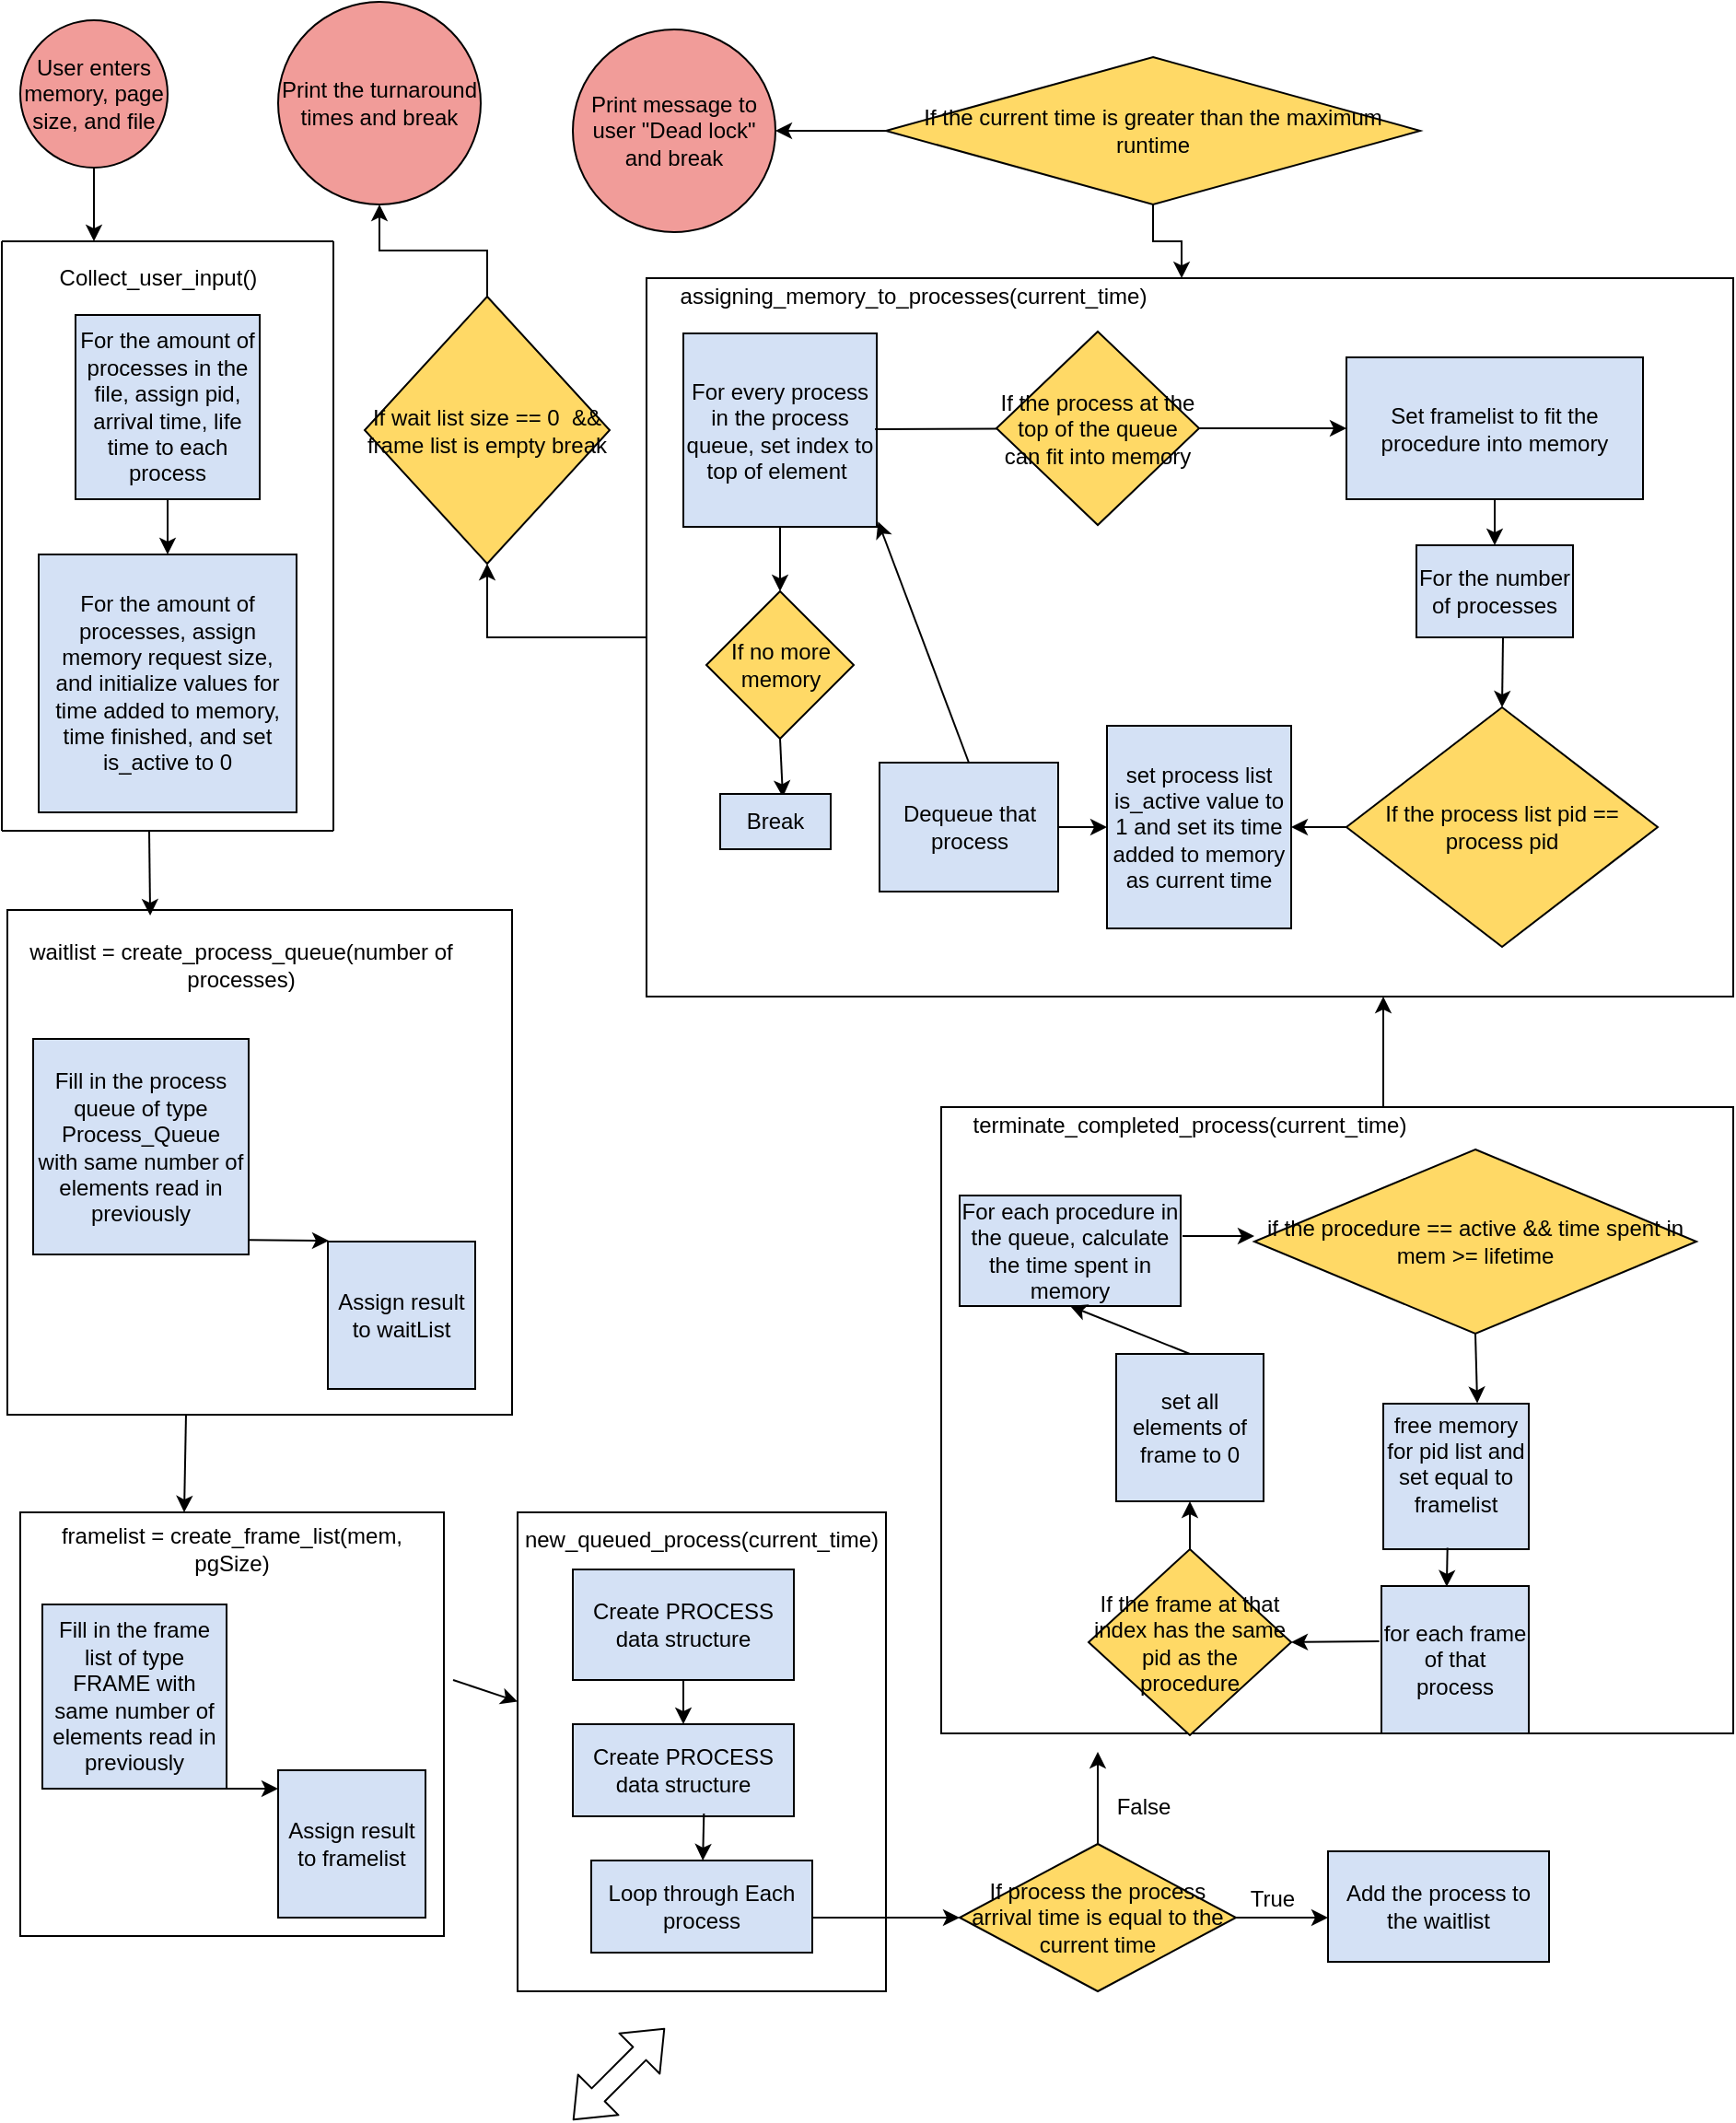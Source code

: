<mxfile version="12.3.9" type="google" pages="1"><diagram id="B0MRAwr1HZdrVawznznA" name="Page-1"><mxGraphModel dx="1306" dy="700" grid="1" gridSize="10" guides="1" tooltips="1" connect="1" arrows="1" fold="1" page="1" pageScale="1" pageWidth="850" pageHeight="1100" math="0" shadow="0"><root><mxCell id="0"/><mxCell id="1" parent="0"/><mxCell id="aJa3cYtfeXwOCvcIhi1T-1" value="User enters memory, page size, and file" style="ellipse;whiteSpace=wrap;html=1;aspect=fixed;fillColor=#F19C99;" vertex="1" parent="1"><mxGeometry x="20" y="20" width="80" height="80" as="geometry"/></mxCell><mxCell id="aJa3cYtfeXwOCvcIhi1T-2" value="For the amount of processes in the file, assign pid, arrival time, life time to each process" style="whiteSpace=wrap;html=1;aspect=fixed;fillColor=#D4E1F5;" vertex="1" parent="1"><mxGeometry x="50" y="180" width="100" height="100" as="geometry"/></mxCell><mxCell id="aJa3cYtfeXwOCvcIhi1T-3" value="For the amount of processes, assign memory request size, and initialize values for time added to memory, time finished, and set is_active to 0" style="whiteSpace=wrap;html=1;aspect=fixed;fillColor=#D4E1F5;" vertex="1" parent="1"><mxGeometry x="30" y="310" width="140" height="140" as="geometry"/></mxCell><mxCell id="aJa3cYtfeXwOCvcIhi1T-6" value="" style="endArrow=none;html=1;" edge="1" parent="1"><mxGeometry width="50" height="50" relative="1" as="geometry"><mxPoint x="10" y="460" as="sourcePoint"/><mxPoint x="190" y="460" as="targetPoint"/></mxGeometry></mxCell><mxCell id="aJa3cYtfeXwOCvcIhi1T-7" value="" style="endArrow=none;html=1;" edge="1" parent="1"><mxGeometry width="50" height="50" relative="1" as="geometry"><mxPoint x="10" y="140" as="sourcePoint"/><mxPoint x="190" y="140" as="targetPoint"/></mxGeometry></mxCell><mxCell id="aJa3cYtfeXwOCvcIhi1T-8" value="" style="endArrow=none;html=1;" edge="1" parent="1"><mxGeometry width="50" height="50" relative="1" as="geometry"><mxPoint x="10" y="140" as="sourcePoint"/><mxPoint x="10" y="460" as="targetPoint"/></mxGeometry></mxCell><mxCell id="aJa3cYtfeXwOCvcIhi1T-9" value="" style="endArrow=none;html=1;" edge="1" parent="1"><mxGeometry width="50" height="50" relative="1" as="geometry"><mxPoint x="190" y="140" as="sourcePoint"/><mxPoint x="190" y="460" as="targetPoint"/></mxGeometry></mxCell><mxCell id="aJa3cYtfeXwOCvcIhi1T-10" value="" style="endArrow=classic;html=1;exitX=0.5;exitY=1;exitDx=0;exitDy=0;entryX=0.5;entryY=0;entryDx=0;entryDy=0;" edge="1" parent="1" source="aJa3cYtfeXwOCvcIhi1T-2" target="aJa3cYtfeXwOCvcIhi1T-3"><mxGeometry width="50" height="50" relative="1" as="geometry"><mxPoint x="10" y="530" as="sourcePoint"/><mxPoint x="60" y="480" as="targetPoint"/></mxGeometry></mxCell><mxCell id="aJa3cYtfeXwOCvcIhi1T-11" value="" style="endArrow=classic;html=1;exitX=0.5;exitY=1;exitDx=0;exitDy=0;" edge="1" parent="1" source="aJa3cYtfeXwOCvcIhi1T-1"><mxGeometry width="50" height="50" relative="1" as="geometry"><mxPoint x="110" y="290" as="sourcePoint"/><mxPoint x="60" y="140" as="targetPoint"/></mxGeometry></mxCell><mxCell id="aJa3cYtfeXwOCvcIhi1T-12" value="Collect_user_input()" style="text;html=1;strokeColor=none;fillColor=none;align=center;verticalAlign=middle;whiteSpace=wrap;rounded=0;" vertex="1" parent="1"><mxGeometry x="20" y="150" width="150" height="20" as="geometry"/></mxCell><mxCell id="aJa3cYtfeXwOCvcIhi1T-13" value="" style="whiteSpace=wrap;html=1;aspect=fixed;" vertex="1" parent="1"><mxGeometry x="13" y="503" width="274" height="274" as="geometry"/></mxCell><mxCell id="aJa3cYtfeXwOCvcIhi1T-14" value="Fill in the process queue of type Process_Queue&lt;br&gt;with same number of elements read in previously" style="whiteSpace=wrap;html=1;aspect=fixed;fillColor=#D4E1F5;" vertex="1" parent="1"><mxGeometry x="27" y="573" width="117" height="117" as="geometry"/></mxCell><mxCell id="aJa3cYtfeXwOCvcIhi1T-17" value="waitlist = create_process_queue(number of processes)" style="text;html=1;strokeColor=none;fillColor=none;align=center;verticalAlign=middle;whiteSpace=wrap;rounded=0;" vertex="1" parent="1"><mxGeometry x="13" y="523" width="254" height="20" as="geometry"/></mxCell><mxCell id="aJa3cYtfeXwOCvcIhi1T-18" value="Assign result to waitList" style="whiteSpace=wrap;html=1;aspect=fixed;fillColor=#D4E1F5;" vertex="1" parent="1"><mxGeometry x="187" y="683" width="80" height="80" as="geometry"/></mxCell><mxCell id="aJa3cYtfeXwOCvcIhi1T-19" value="" style="endArrow=classic;html=1;exitX=1.001;exitY=0.933;exitDx=0;exitDy=0;exitPerimeter=0;entryX=0.006;entryY=-0.006;entryDx=0;entryDy=0;entryPerimeter=0;" edge="1" parent="1" source="aJa3cYtfeXwOCvcIhi1T-14" target="aJa3cYtfeXwOCvcIhi1T-18"><mxGeometry width="50" height="50" relative="1" as="geometry"><mxPoint x="117" y="713" as="sourcePoint"/><mxPoint x="167" y="663" as="targetPoint"/></mxGeometry></mxCell><mxCell id="aJa3cYtfeXwOCvcIhi1T-20" value="" style="endArrow=classic;html=1;entryX=0.283;entryY=0.011;entryDx=0;entryDy=0;entryPerimeter=0;" edge="1" parent="1" target="aJa3cYtfeXwOCvcIhi1T-13"><mxGeometry width="50" height="50" relative="1" as="geometry"><mxPoint x="90" y="460" as="sourcePoint"/><mxPoint x="120" y="450" as="targetPoint"/></mxGeometry></mxCell><mxCell id="aJa3cYtfeXwOCvcIhi1T-21" value="" style="whiteSpace=wrap;html=1;aspect=fixed;" vertex="1" parent="1"><mxGeometry x="20" y="830" width="230" height="230" as="geometry"/></mxCell><mxCell id="aJa3cYtfeXwOCvcIhi1T-22" value="framelist = create_frame_list(mem, pgSize)" style="text;html=1;strokeColor=none;fillColor=none;align=center;verticalAlign=middle;whiteSpace=wrap;rounded=0;" vertex="1" parent="1"><mxGeometry x="30" y="840" width="210" height="20" as="geometry"/></mxCell><mxCell id="aJa3cYtfeXwOCvcIhi1T-23" value="Fill in the frame list of type FRAME with same number of elements read in previously" style="whiteSpace=wrap;html=1;aspect=fixed;fillColor=#D4E1F5;" vertex="1" parent="1"><mxGeometry x="32" y="880" width="100" height="100" as="geometry"/></mxCell><mxCell id="aJa3cYtfeXwOCvcIhi1T-24" value="Assign result to framelist" style="whiteSpace=wrap;html=1;aspect=fixed;fillColor=#D4E1F5;" vertex="1" parent="1"><mxGeometry x="160" y="970" width="80" height="80" as="geometry"/></mxCell><mxCell id="aJa3cYtfeXwOCvcIhi1T-25" value="" style="endArrow=classic;html=1;entryX=0.006;entryY=-0.006;entryDx=0;entryDy=0;entryPerimeter=0;" edge="1" parent="1"><mxGeometry width="50" height="50" relative="1" as="geometry"><mxPoint x="130" y="980" as="sourcePoint"/><mxPoint x="159.98" y="980.02" as="targetPoint"/></mxGeometry></mxCell><mxCell id="aJa3cYtfeXwOCvcIhi1T-27" value="" style="endArrow=classic;html=1;exitX=0.354;exitY=0.998;exitDx=0;exitDy=0;exitPerimeter=0;" edge="1" parent="1" source="aJa3cYtfeXwOCvcIhi1T-13"><mxGeometry width="50" height="50" relative="1" as="geometry"><mxPoint x="100" y="820" as="sourcePoint"/><mxPoint x="109" y="830" as="targetPoint"/></mxGeometry></mxCell><mxCell id="aJa3cYtfeXwOCvcIhi1T-29" value="" style="rounded=0;whiteSpace=wrap;html=1;" vertex="1" parent="1"><mxGeometry x="290" y="830" width="200" height="260" as="geometry"/></mxCell><mxCell id="aJa3cYtfeXwOCvcIhi1T-30" value="" style="endArrow=classic;html=1;entryX=0;entryY=0.395;entryDx=0;entryDy=0;entryPerimeter=0;" edge="1" parent="1" target="aJa3cYtfeXwOCvcIhi1T-29"><mxGeometry width="50" height="50" relative="1" as="geometry"><mxPoint x="255" y="921" as="sourcePoint"/><mxPoint x="300" y="910" as="targetPoint"/></mxGeometry></mxCell><mxCell id="aJa3cYtfeXwOCvcIhi1T-31" value="new_queued_process(current_time)" style="text;html=1;strokeColor=none;fillColor=none;align=center;verticalAlign=middle;whiteSpace=wrap;rounded=0;" vertex="1" parent="1"><mxGeometry x="290" y="828" width="200" height="33" as="geometry"/></mxCell><mxCell id="aJa3cYtfeXwOCvcIhi1T-33" value="Create PROCESS data structure&lt;span style=&quot;color: rgba(0 , 0 , 0 , 0) ; font-family: monospace ; font-size: 0px ; white-space: nowrap&quot;&gt;%3CmxGraphModel%3E%3Croot%3E%3CmxCell%20id%3D%220%22%2F%3E%3CmxCell%20id%3D%221%22%20parent%3D%220%22%2F%3E%3CmxCell%20id%3D%222%22%20value%3D%22%22%20style%3D%22endArrow%3Dclassic%3Bhtml%3D1%3BentryX%3D0.283%3BentryY%3D0.011%3BentryDx%3D0%3BentryDy%3D0%3BentryPerimeter%3D0%3B%22%20edge%3D%221%22%20parent%3D%221%22%3E%3CmxGeometry%20width%3D%2250%22%20height%3D%2250%22%20relative%3D%221%22%20as%3D%22geometry%22%3E%3CmxPoint%20x%3D%2290%22%20y%3D%22460%22%20as%3D%22sourcePoint%22%2F%3E%3CmxPoint%20x%3D%2290.542%22%20y%3D%22506.014%22%20as%3D%22targetPoint%22%2F%3E%3C%2FmxGeometry%3E%3C%2FmxCell%3E%3C%2Froot%3E%3C%2FmxGraphModel%3E&lt;/span&gt;" style="rounded=0;whiteSpace=wrap;html=1;fillColor=#D4E1F5;" vertex="1" parent="1"><mxGeometry x="320" y="861" width="120" height="60" as="geometry"/></mxCell><mxCell id="aJa3cYtfeXwOCvcIhi1T-34" value="Loop through Each process" style="rounded=0;whiteSpace=wrap;html=1;fillColor=#D4E1F5;" vertex="1" parent="1"><mxGeometry x="330" y="1019" width="120" height="50" as="geometry"/></mxCell><mxCell id="aJa3cYtfeXwOCvcIhi1T-35" value="" style="endArrow=classic;html=1;exitX=0.5;exitY=1;exitDx=0;exitDy=0;entryX=0.5;entryY=0;entryDx=0;entryDy=0;" edge="1" parent="1" source="aJa3cYtfeXwOCvcIhi1T-33" target="aJa3cYtfeXwOCvcIhi1T-37"><mxGeometry width="50" height="50" relative="1" as="geometry"><mxPoint x="390" y="944" as="sourcePoint"/><mxPoint x="380" y="950" as="targetPoint"/></mxGeometry></mxCell><mxCell id="aJa3cYtfeXwOCvcIhi1T-36" value="If process the process arrival time is equal to the current time" style="rhombus;whiteSpace=wrap;html=1;fillColor=#FFD966;" vertex="1" parent="1"><mxGeometry x="530" y="1010" width="150" height="80" as="geometry"/></mxCell><mxCell id="aJa3cYtfeXwOCvcIhi1T-37" value="Create PROCESS data structure&lt;span style=&quot;color: rgba(0 , 0 , 0 , 0) ; font-family: monospace ; font-size: 0px ; white-space: nowrap&quot;&gt;%3CmxGraphModel%3E%3Croot%3E%3CmxCell%20id%3D%220%22%2F%3E%3CmxCell%20id%3D%221%22%20parent%3D%220%22%2F%3E%3CmxCell%20id%3D%222%22%20value%3D%22%22%20style%3D%22endArrow%3Dclassic%3Bhtml%3D1%3BentryX%3D0.283%3BentryY%3D0.011%3BentryDx%3D0%3BentryDy%3D0%3BentryPerimeter%3D0%3B%22%20edge%3D%221%22%20parent%3D%221%22%3E%3CmxGeometry%20width%3D%2250%22%20height%3D%2250%22%20relative%3D%221%22%20as%3D%22geometry%22%3E%3CmxPoint%20x%3D%2290%22%20y%3D%22460%22%20as%3D%22sourcePoint%22%2F%3E%3CmxPoint%20x%3D%2290.542%22%20y%3D%22506.014%22%20as%3D%22targetPoint%22%2F%3E%3C%2FmxGeometry%3E%3C%2FmxCell%3E%3C%2Froot%3E%3C%2FmxGraphModel%3E&lt;/span&gt;" style="rounded=0;whiteSpace=wrap;html=1;fillColor=#D4E1F5;" vertex="1" parent="1"><mxGeometry x="320" y="945" width="120" height="50" as="geometry"/></mxCell><mxCell id="aJa3cYtfeXwOCvcIhi1T-38" value="" style="endArrow=classic;html=1;exitX=0.593;exitY=0.971;exitDx=0;exitDy=0;exitPerimeter=0;" edge="1" parent="1" source="aJa3cYtfeXwOCvcIhi1T-37" target="aJa3cYtfeXwOCvcIhi1T-34"><mxGeometry width="50" height="50" relative="1" as="geometry"><mxPoint x="390" y="931" as="sourcePoint"/><mxPoint x="390" y="955" as="targetPoint"/></mxGeometry></mxCell><mxCell id="aJa3cYtfeXwOCvcIhi1T-39" value="" style="endArrow=classic;html=1;entryX=0;entryY=0.5;entryDx=0;entryDy=0;" edge="1" parent="1" target="aJa3cYtfeXwOCvcIhi1T-36"><mxGeometry width="50" height="50" relative="1" as="geometry"><mxPoint x="450" y="1050" as="sourcePoint"/><mxPoint x="500" y="1030" as="targetPoint"/></mxGeometry></mxCell><mxCell id="aJa3cYtfeXwOCvcIhi1T-41" value="Add the process to the waitlist" style="rounded=0;whiteSpace=wrap;html=1;fillColor=#D4E1F5;" vertex="1" parent="1"><mxGeometry x="730" y="1014" width="120" height="60" as="geometry"/></mxCell><mxCell id="aJa3cYtfeXwOCvcIhi1T-42" value="" style="endArrow=classic;html=1;exitX=1;exitY=0.5;exitDx=0;exitDy=0;" edge="1" parent="1" source="aJa3cYtfeXwOCvcIhi1T-36"><mxGeometry width="50" height="50" relative="1" as="geometry"><mxPoint x="670" y="1090" as="sourcePoint"/><mxPoint x="730" y="1050" as="targetPoint"/></mxGeometry></mxCell><mxCell id="aJa3cYtfeXwOCvcIhi1T-43" value="True" style="text;html=1;strokeColor=none;fillColor=none;align=center;verticalAlign=middle;whiteSpace=wrap;rounded=0;" vertex="1" parent="1"><mxGeometry x="680" y="1030" width="40" height="20" as="geometry"/></mxCell><mxCell id="aJa3cYtfeXwOCvcIhi1T-44" value="" style="endArrow=classic;html=1;exitX=0.5;exitY=0;exitDx=0;exitDy=0;" edge="1" parent="1" source="aJa3cYtfeXwOCvcIhi1T-36"><mxGeometry width="50" height="50" relative="1" as="geometry"><mxPoint x="600" y="1010" as="sourcePoint"/><mxPoint x="605" y="960" as="targetPoint"/></mxGeometry></mxCell><mxCell id="aJa3cYtfeXwOCvcIhi1T-45" value="" style="rounded=0;whiteSpace=wrap;html=1;" vertex="1" parent="1"><mxGeometry x="520" y="610" width="430" height="340" as="geometry"/></mxCell><mxCell id="aJa3cYtfeXwOCvcIhi1T-46" value="False" style="text;html=1;strokeColor=none;fillColor=none;align=center;verticalAlign=middle;whiteSpace=wrap;rounded=0;" vertex="1" parent="1"><mxGeometry x="610" y="980" width="40" height="20" as="geometry"/></mxCell><mxCell id="aJa3cYtfeXwOCvcIhi1T-47" value="terminate_completed_process(current_time)" style="text;html=1;strokeColor=none;fillColor=none;align=center;verticalAlign=middle;whiteSpace=wrap;rounded=0;" vertex="1" parent="1"><mxGeometry x="605" y="600" width="100" height="40" as="geometry"/></mxCell><mxCell id="aJa3cYtfeXwOCvcIhi1T-48" value="For each procedure in the queue, calculate the time spent in memory" style="rounded=0;whiteSpace=wrap;html=1;fillColor=#D4E1F5;" vertex="1" parent="1"><mxGeometry x="530" y="658" width="120" height="60" as="geometry"/></mxCell><mxCell id="aJa3cYtfeXwOCvcIhi1T-49" value="if the procedure == active &amp;amp;&amp;amp; time spent in mem &amp;gt;= lifetime" style="rhombus;whiteSpace=wrap;html=1;fillColor=#FFD966;" vertex="1" parent="1"><mxGeometry x="690" y="633" width="240" height="100" as="geometry"/></mxCell><mxCell id="aJa3cYtfeXwOCvcIhi1T-50" value="" style="endArrow=classic;html=1;" edge="1" parent="1"><mxGeometry width="50" height="50" relative="1" as="geometry"><mxPoint x="651" y="680" as="sourcePoint"/><mxPoint x="690" y="680" as="targetPoint"/></mxGeometry></mxCell><mxCell id="aJa3cYtfeXwOCvcIhi1T-54" value="free memory for pid list and set equal to framelist&lt;br&gt;&lt;br&gt;" style="whiteSpace=wrap;html=1;aspect=fixed;fillColor=#D4E1F5;" vertex="1" parent="1"><mxGeometry x="760" y="771" width="79" height="79" as="geometry"/></mxCell><mxCell id="aJa3cYtfeXwOCvcIhi1T-55" value="" style="endArrow=classic;html=1;exitX=0.5;exitY=1;exitDx=0;exitDy=0;entryX=0.646;entryY=-0.003;entryDx=0;entryDy=0;entryPerimeter=0;" edge="1" parent="1" source="aJa3cYtfeXwOCvcIhi1T-49" target="aJa3cYtfeXwOCvcIhi1T-54"><mxGeometry width="50" height="50" relative="1" as="geometry"><mxPoint x="790" y="770" as="sourcePoint"/><mxPoint x="840" y="720" as="targetPoint"/></mxGeometry></mxCell><mxCell id="aJa3cYtfeXwOCvcIhi1T-56" value="for each frame of that process" style="whiteSpace=wrap;html=1;aspect=fixed;fillColor=#D4E1F5;" vertex="1" parent="1"><mxGeometry x="759" y="870" width="80" height="80" as="geometry"/></mxCell><mxCell id="aJa3cYtfeXwOCvcIhi1T-57" value="" style="endArrow=classic;html=1;exitX=0.441;exitY=0.99;exitDx=0;exitDy=0;exitPerimeter=0;entryX=0.443;entryY=0.005;entryDx=0;entryDy=0;entryPerimeter=0;" edge="1" parent="1" source="aJa3cYtfeXwOCvcIhi1T-54" target="aJa3cYtfeXwOCvcIhi1T-56"><mxGeometry width="50" height="50" relative="1" as="geometry"><mxPoint x="780" y="880" as="sourcePoint"/><mxPoint x="830" y="830" as="targetPoint"/></mxGeometry></mxCell><mxCell id="aJa3cYtfeXwOCvcIhi1T-58" value="If the frame at that index has the same pid as the procedure" style="rhombus;whiteSpace=wrap;html=1;fillColor=#FFD966;" vertex="1" parent="1"><mxGeometry x="600" y="850" width="110" height="101" as="geometry"/></mxCell><mxCell id="aJa3cYtfeXwOCvcIhi1T-59" value="" style="endArrow=classic;html=1;entryX=1;entryY=0.5;entryDx=0;entryDy=0;exitX=-0.015;exitY=0.375;exitDx=0;exitDy=0;exitPerimeter=0;" edge="1" parent="1" source="aJa3cYtfeXwOCvcIhi1T-56" target="aJa3cYtfeXwOCvcIhi1T-58"><mxGeometry width="50" height="50" relative="1" as="geometry"><mxPoint x="710" y="940" as="sourcePoint"/><mxPoint x="760" y="890" as="targetPoint"/></mxGeometry></mxCell><mxCell id="aJa3cYtfeXwOCvcIhi1T-60" value="set all elements of frame to 0" style="whiteSpace=wrap;html=1;aspect=fixed;fillColor=#D4E1F5;" vertex="1" parent="1"><mxGeometry x="615" y="744" width="80" height="80" as="geometry"/></mxCell><mxCell id="aJa3cYtfeXwOCvcIhi1T-61" value="" style="endArrow=classic;html=1;entryX=0.5;entryY=1;entryDx=0;entryDy=0;exitX=0.5;exitY=0;exitDx=0;exitDy=0;" edge="1" parent="1" source="aJa3cYtfeXwOCvcIhi1T-58" target="aJa3cYtfeXwOCvcIhi1T-60"><mxGeometry width="50" height="50" relative="1" as="geometry"><mxPoint x="640" y="870" as="sourcePoint"/><mxPoint x="690" y="820" as="targetPoint"/></mxGeometry></mxCell><mxCell id="aJa3cYtfeXwOCvcIhi1T-62" value="" style="endArrow=classic;html=1;exitX=0.5;exitY=0;exitDx=0;exitDy=0;entryX=0.5;entryY=1;entryDx=0;entryDy=0;" edge="1" parent="1" source="aJa3cYtfeXwOCvcIhi1T-60" target="aJa3cYtfeXwOCvcIhi1T-48"><mxGeometry width="50" height="50" relative="1" as="geometry"><mxPoint x="610" y="760" as="sourcePoint"/><mxPoint x="660" y="710" as="targetPoint"/></mxGeometry></mxCell><mxCell id="aJa3cYtfeXwOCvcIhi1T-117" style="edgeStyle=orthogonalEdgeStyle;rounded=0;orthogonalLoop=1;jettySize=auto;html=1;entryX=0.5;entryY=1;entryDx=0;entryDy=0;" edge="1" parent="1" source="aJa3cYtfeXwOCvcIhi1T-63" target="aJa3cYtfeXwOCvcIhi1T-114"><mxGeometry relative="1" as="geometry"/></mxCell><mxCell id="aJa3cYtfeXwOCvcIhi1T-63" value="" style="rounded=0;whiteSpace=wrap;html=1;" vertex="1" parent="1"><mxGeometry x="360" y="160" width="590" height="390" as="geometry"/></mxCell><mxCell id="aJa3cYtfeXwOCvcIhi1T-64" value="assigning_memory_to_processes(current_time)" style="text;html=1;strokeColor=none;fillColor=none;align=center;verticalAlign=middle;whiteSpace=wrap;rounded=0;" vertex="1" parent="1"><mxGeometry x="315" y="160" width="380" height="20" as="geometry"/></mxCell><mxCell id="aJa3cYtfeXwOCvcIhi1T-65" value="For every process in the process queue, set index to top of element&amp;nbsp;" style="whiteSpace=wrap;html=1;aspect=fixed;fillColor=#D4E1F5;" vertex="1" parent="1"><mxGeometry x="380" y="190" width="105" height="105" as="geometry"/></mxCell><mxCell id="aJa3cYtfeXwOCvcIhi1T-66" value="If the process at the top of the queue can fit into memory" style="rhombus;whiteSpace=wrap;html=1;fillColor=#FFD966;" vertex="1" parent="1"><mxGeometry x="550" y="189" width="110" height="105" as="geometry"/></mxCell><mxCell id="aJa3cYtfeXwOCvcIhi1T-67" value="" style="endArrow=none;html=1;fontFamily=Helvetica;fontSize=11;fontColor=#000000;align=center;strokeColor=#000000;" edge="1" parent="1" target="aJa3cYtfeXwOCvcIhi1T-66"><mxGeometry width="50" height="50" relative="1" as="geometry"><mxPoint x="484" y="242" as="sourcePoint"/><mxPoint x="650" y="335" as="targetPoint"/></mxGeometry></mxCell><mxCell id="aJa3cYtfeXwOCvcIhi1T-72" value="Set framelist to fit the procedure into memory" style="rounded=0;whiteSpace=wrap;html=1;fillColor=#D4E1F5;" vertex="1" parent="1"><mxGeometry x="740" y="203" width="161" height="77" as="geometry"/></mxCell><mxCell id="aJa3cYtfeXwOCvcIhi1T-73" value="" style="endArrow=classic;html=1;exitX=1;exitY=0.5;exitDx=0;exitDy=0;entryX=0;entryY=0.5;entryDx=0;entryDy=0;" edge="1" parent="1" source="aJa3cYtfeXwOCvcIhi1T-66" target="aJa3cYtfeXwOCvcIhi1T-72"><mxGeometry width="50" height="50" relative="1" as="geometry"><mxPoint x="730" y="380" as="sourcePoint"/><mxPoint x="780" y="330" as="targetPoint"/></mxGeometry></mxCell><mxCell id="aJa3cYtfeXwOCvcIhi1T-74" value="If no more memory" style="rhombus;whiteSpace=wrap;html=1;fillColor=#FFD966;" vertex="1" parent="1"><mxGeometry x="392.5" y="330" width="80" height="80" as="geometry"/></mxCell><mxCell id="aJa3cYtfeXwOCvcIhi1T-75" value="" style="endArrow=classic;html=1;entryX=0.5;entryY=0;entryDx=0;entryDy=0;exitX=0.5;exitY=1;exitDx=0;exitDy=0;" edge="1" parent="1" source="aJa3cYtfeXwOCvcIhi1T-65" target="aJa3cYtfeXwOCvcIhi1T-74"><mxGeometry width="50" height="50" relative="1" as="geometry"><mxPoint x="520" y="450" as="sourcePoint"/><mxPoint x="570" y="400" as="targetPoint"/></mxGeometry></mxCell><mxCell id="aJa3cYtfeXwOCvcIhi1T-86" value="" style="endArrow=classic;html=1;exitX=0.5;exitY=1;exitDx=0;exitDy=0;entryX=0.567;entryY=0.057;entryDx=0;entryDy=0;entryPerimeter=0;" edge="1" parent="1" source="aJa3cYtfeXwOCvcIhi1T-74" target="aJa3cYtfeXwOCvcIhi1T-92"><mxGeometry width="50" height="50" relative="1" as="geometry"><mxPoint x="420" y="450" as="sourcePoint"/><mxPoint x="470" y="400" as="targetPoint"/></mxGeometry></mxCell><mxCell id="aJa3cYtfeXwOCvcIhi1T-92" value="Break" style="rounded=0;whiteSpace=wrap;html=1;fillColor=#D4E1F5;" vertex="1" parent="1"><mxGeometry x="400" y="440" width="60" height="30" as="geometry"/></mxCell><mxCell id="aJa3cYtfeXwOCvcIhi1T-93" value="" style="endArrow=classic;html=1;" edge="1" parent="1"><mxGeometry width="50" height="50" relative="1" as="geometry"><mxPoint x="760" y="610" as="sourcePoint"/><mxPoint x="760" y="550" as="targetPoint"/></mxGeometry></mxCell><mxCell id="aJa3cYtfeXwOCvcIhi1T-94" value="For the number of processes" style="rounded=0;whiteSpace=wrap;html=1;fillColor=#D4E1F5;" vertex="1" parent="1"><mxGeometry x="778" y="305" width="85" height="50" as="geometry"/></mxCell><mxCell id="aJa3cYtfeXwOCvcIhi1T-95" value="" style="endArrow=classic;html=1;entryX=0.5;entryY=0;entryDx=0;entryDy=0;" edge="1" parent="1" source="aJa3cYtfeXwOCvcIhi1T-72" target="aJa3cYtfeXwOCvcIhi1T-94"><mxGeometry width="50" height="50" relative="1" as="geometry"><mxPoint x="820" y="330" as="sourcePoint"/><mxPoint x="870" y="280" as="targetPoint"/></mxGeometry></mxCell><mxCell id="aJa3cYtfeXwOCvcIhi1T-96" value="If the process list pid == process pid" style="rhombus;whiteSpace=wrap;html=1;fillColor=#FFD966;" vertex="1" parent="1"><mxGeometry x="740" y="393" width="169" height="130" as="geometry"/></mxCell><mxCell id="aJa3cYtfeXwOCvcIhi1T-97" value="" style="endArrow=classic;html=1;entryX=0.5;entryY=0;entryDx=0;entryDy=0;" edge="1" parent="1" target="aJa3cYtfeXwOCvcIhi1T-96"><mxGeometry width="50" height="50" relative="1" as="geometry"><mxPoint x="825" y="355" as="sourcePoint"/><mxPoint x="850" y="350" as="targetPoint"/></mxGeometry></mxCell><mxCell id="aJa3cYtfeXwOCvcIhi1T-99" value="set process list is_active value to 1 and set its time added to memory as current time" style="rounded=0;whiteSpace=wrap;html=1;fillColor=#D4E1F5;" vertex="1" parent="1"><mxGeometry x="610" y="403" width="100" height="110" as="geometry"/></mxCell><mxCell id="aJa3cYtfeXwOCvcIhi1T-100" value="" style="endArrow=classic;html=1;entryX=1;entryY=0.5;entryDx=0;entryDy=0;exitX=0;exitY=0.5;exitDx=0;exitDy=0;" edge="1" parent="1" source="aJa3cYtfeXwOCvcIhi1T-96" target="aJa3cYtfeXwOCvcIhi1T-99"><mxGeometry width="50" height="50" relative="1" as="geometry"><mxPoint x="700" y="490" as="sourcePoint"/><mxPoint x="750" y="440" as="targetPoint"/></mxGeometry></mxCell><mxCell id="aJa3cYtfeXwOCvcIhi1T-103" value="" style="edgeStyle=orthogonalEdgeStyle;rounded=0;orthogonalLoop=1;jettySize=auto;html=1;" edge="1" parent="1" source="aJa3cYtfeXwOCvcIhi1T-102" target="aJa3cYtfeXwOCvcIhi1T-99"><mxGeometry relative="1" as="geometry"/></mxCell><mxCell id="aJa3cYtfeXwOCvcIhi1T-102" value="Dequeue that process" style="rounded=0;whiteSpace=wrap;html=1;direction=south;fillColor=#D4E1F5;" vertex="1" parent="1"><mxGeometry x="486.5" y="423" width="97" height="70" as="geometry"/></mxCell><mxCell id="aJa3cYtfeXwOCvcIhi1T-107" value="" style="endArrow=classic;html=1;exitX=0;exitY=0.5;exitDx=0;exitDy=0;entryX=1.007;entryY=0.973;entryDx=0;entryDy=0;entryPerimeter=0;" edge="1" parent="1" source="aJa3cYtfeXwOCvcIhi1T-102" target="aJa3cYtfeXwOCvcIhi1T-65"><mxGeometry width="50" height="50" relative="1" as="geometry"><mxPoint x="470" y="340" as="sourcePoint"/><mxPoint x="520" y="290" as="targetPoint"/></mxGeometry></mxCell><mxCell id="aJa3cYtfeXwOCvcIhi1T-112" value="" style="edgeStyle=orthogonalEdgeStyle;rounded=0;orthogonalLoop=1;jettySize=auto;html=1;" edge="1" parent="1" source="aJa3cYtfeXwOCvcIhi1T-108" target="aJa3cYtfeXwOCvcIhi1T-110"><mxGeometry relative="1" as="geometry"/></mxCell><mxCell id="aJa3cYtfeXwOCvcIhi1T-113" value="" style="edgeStyle=orthogonalEdgeStyle;rounded=0;orthogonalLoop=1;jettySize=auto;html=1;entryX=0.883;entryY=0.003;entryDx=0;entryDy=0;entryPerimeter=0;" edge="1" parent="1" source="aJa3cYtfeXwOCvcIhi1T-108" target="aJa3cYtfeXwOCvcIhi1T-64"><mxGeometry relative="1" as="geometry"/></mxCell><mxCell id="aJa3cYtfeXwOCvcIhi1T-108" value="If the current time is greater than the maximum runtime" style="rhombus;whiteSpace=wrap;html=1;fillColor=#FFD966;" vertex="1" parent="1"><mxGeometry x="490" y="40" width="290" height="80" as="geometry"/></mxCell><mxCell id="aJa3cYtfeXwOCvcIhi1T-110" value="&lt;span style=&quot;white-space: normal&quot;&gt;Print message to user &quot;Dead lock&quot; and break&lt;/span&gt;" style="ellipse;whiteSpace=wrap;html=1;aspect=fixed;fillColor=#F19C99;" vertex="1" parent="1"><mxGeometry x="320" y="25" width="110" height="110" as="geometry"/></mxCell><mxCell id="aJa3cYtfeXwOCvcIhi1T-111" value="" style="shape=flexArrow;endArrow=classic;startArrow=classic;html=1;" edge="1" parent="1"><mxGeometry width="50" height="50" relative="1" as="geometry"><mxPoint x="320" y="1160" as="sourcePoint"/><mxPoint x="370" y="1110" as="targetPoint"/></mxGeometry></mxCell><mxCell id="aJa3cYtfeXwOCvcIhi1T-121" style="edgeStyle=orthogonalEdgeStyle;rounded=0;orthogonalLoop=1;jettySize=auto;html=1;entryX=0.5;entryY=1;entryDx=0;entryDy=0;" edge="1" parent="1" source="aJa3cYtfeXwOCvcIhi1T-114" target="aJa3cYtfeXwOCvcIhi1T-118"><mxGeometry relative="1" as="geometry"/></mxCell><mxCell id="aJa3cYtfeXwOCvcIhi1T-114" value="If wait list size == 0&amp;nbsp; &amp;amp;&amp;amp; frame list is empty break" style="rhombus;whiteSpace=wrap;html=1;fillColor=#FFD966;" vertex="1" parent="1"><mxGeometry x="207" y="170" width="133" height="145" as="geometry"/></mxCell><mxCell id="aJa3cYtfeXwOCvcIhi1T-118" value="Print the turnaround times and break" style="ellipse;whiteSpace=wrap;html=1;aspect=fixed;fillColor=#F19C99;" vertex="1" parent="1"><mxGeometry x="160" y="10" width="110" height="110" as="geometry"/></mxCell></root></mxGraphModel></diagram></mxfile>
